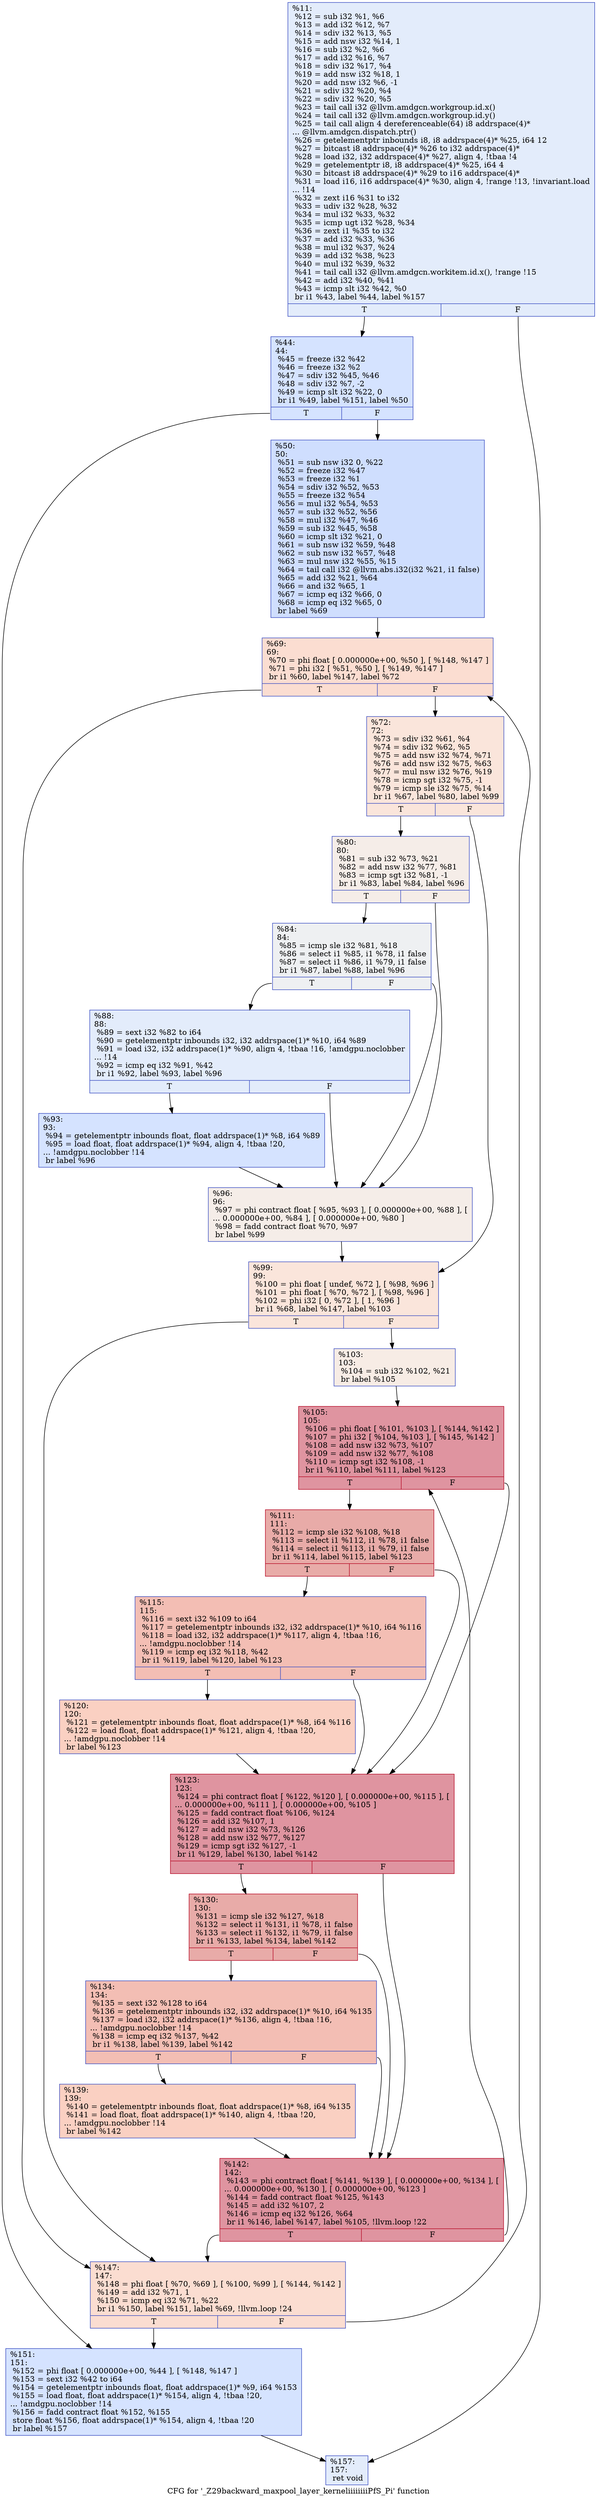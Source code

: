 digraph "CFG for '_Z29backward_maxpool_layer_kerneliiiiiiiiPfS_Pi' function" {
	label="CFG for '_Z29backward_maxpool_layer_kerneliiiiiiiiPfS_Pi' function";

	Node0x5cf60e0 [shape=record,color="#3d50c3ff", style=filled, fillcolor="#bfd3f670",label="{%11:\l  %12 = sub i32 %1, %6\l  %13 = add i32 %12, %7\l  %14 = sdiv i32 %13, %5\l  %15 = add nsw i32 %14, 1\l  %16 = sub i32 %2, %6\l  %17 = add i32 %16, %7\l  %18 = sdiv i32 %17, %4\l  %19 = add nsw i32 %18, 1\l  %20 = add nsw i32 %6, -1\l  %21 = sdiv i32 %20, %4\l  %22 = sdiv i32 %20, %5\l  %23 = tail call i32 @llvm.amdgcn.workgroup.id.x()\l  %24 = tail call i32 @llvm.amdgcn.workgroup.id.y()\l  %25 = tail call align 4 dereferenceable(64) i8 addrspace(4)*\l... @llvm.amdgcn.dispatch.ptr()\l  %26 = getelementptr inbounds i8, i8 addrspace(4)* %25, i64 12\l  %27 = bitcast i8 addrspace(4)* %26 to i32 addrspace(4)*\l  %28 = load i32, i32 addrspace(4)* %27, align 4, !tbaa !4\l  %29 = getelementptr i8, i8 addrspace(4)* %25, i64 4\l  %30 = bitcast i8 addrspace(4)* %29 to i16 addrspace(4)*\l  %31 = load i16, i16 addrspace(4)* %30, align 4, !range !13, !invariant.load\l... !14\l  %32 = zext i16 %31 to i32\l  %33 = udiv i32 %28, %32\l  %34 = mul i32 %33, %32\l  %35 = icmp ugt i32 %28, %34\l  %36 = zext i1 %35 to i32\l  %37 = add i32 %33, %36\l  %38 = mul i32 %37, %24\l  %39 = add i32 %38, %23\l  %40 = mul i32 %39, %32\l  %41 = tail call i32 @llvm.amdgcn.workitem.id.x(), !range !15\l  %42 = add i32 %40, %41\l  %43 = icmp slt i32 %42, %0\l  br i1 %43, label %44, label %157\l|{<s0>T|<s1>F}}"];
	Node0x5cf60e0:s0 -> Node0x5cf9ec0;
	Node0x5cf60e0:s1 -> Node0x5cf9f50;
	Node0x5cf9ec0 [shape=record,color="#3d50c3ff", style=filled, fillcolor="#a1c0ff70",label="{%44:\l44:                                               \l  %45 = freeze i32 %42\l  %46 = freeze i32 %2\l  %47 = sdiv i32 %45, %46\l  %48 = sdiv i32 %7, -2\l  %49 = icmp slt i32 %22, 0\l  br i1 %49, label %151, label %50\l|{<s0>T|<s1>F}}"];
	Node0x5cf9ec0:s0 -> Node0x5cfa350;
	Node0x5cf9ec0:s1 -> Node0x5cfa3a0;
	Node0x5cfa3a0 [shape=record,color="#3d50c3ff", style=filled, fillcolor="#93b5fe70",label="{%50:\l50:                                               \l  %51 = sub nsw i32 0, %22\l  %52 = freeze i32 %47\l  %53 = freeze i32 %1\l  %54 = sdiv i32 %52, %53\l  %55 = freeze i32 %54\l  %56 = mul i32 %54, %53\l  %57 = sub i32 %52, %56\l  %58 = mul i32 %47, %46\l  %59 = sub i32 %45, %58\l  %60 = icmp slt i32 %21, 0\l  %61 = sub nsw i32 %59, %48\l  %62 = sub nsw i32 %57, %48\l  %63 = mul nsw i32 %55, %15\l  %64 = tail call i32 @llvm.abs.i32(i32 %21, i1 false)\l  %65 = add i32 %21, %64\l  %66 = and i32 %65, 1\l  %67 = icmp eq i32 %66, 0\l  %68 = icmp eq i32 %65, 0\l  br label %69\l}"];
	Node0x5cfa3a0 -> Node0x5cf96c0;
	Node0x5cf96c0 [shape=record,color="#3d50c3ff", style=filled, fillcolor="#f7b39670",label="{%69:\l69:                                               \l  %70 = phi float [ 0.000000e+00, %50 ], [ %148, %147 ]\l  %71 = phi i32 [ %51, %50 ], [ %149, %147 ]\l  br i1 %60, label %147, label %72\l|{<s0>T|<s1>F}}"];
	Node0x5cf96c0:s0 -> Node0x5cfbda0;
	Node0x5cf96c0:s1 -> Node0x5cfc000;
	Node0x5cfc000 [shape=record,color="#3d50c3ff", style=filled, fillcolor="#f4c5ad70",label="{%72:\l72:                                               \l  %73 = sdiv i32 %61, %4\l  %74 = sdiv i32 %62, %5\l  %75 = add nsw i32 %74, %71\l  %76 = add nsw i32 %75, %63\l  %77 = mul nsw i32 %76, %19\l  %78 = icmp sgt i32 %75, -1\l  %79 = icmp sle i32 %75, %14\l  br i1 %67, label %80, label %99\l|{<s0>T|<s1>F}}"];
	Node0x5cfc000:s0 -> Node0x5cfc530;
	Node0x5cfc000:s1 -> Node0x5cfc580;
	Node0x5cfc530 [shape=record,color="#3d50c3ff", style=filled, fillcolor="#e8d6cc70",label="{%80:\l80:                                               \l  %81 = sub i32 %73, %21\l  %82 = add nsw i32 %77, %81\l  %83 = icmp sgt i32 %81, -1\l  br i1 %83, label %84, label %96\l|{<s0>T|<s1>F}}"];
	Node0x5cfc530:s0 -> Node0x5cfc870;
	Node0x5cfc530:s1 -> Node0x5cfc8c0;
	Node0x5cfc870 [shape=record,color="#3d50c3ff", style=filled, fillcolor="#d9dce170",label="{%84:\l84:                                               \l  %85 = icmp sle i32 %81, %18\l  %86 = select i1 %85, i1 %78, i1 false\l  %87 = select i1 %86, i1 %79, i1 false\l  br i1 %87, label %88, label %96\l|{<s0>T|<s1>F}}"];
	Node0x5cfc870:s0 -> Node0x5cfcbf0;
	Node0x5cfc870:s1 -> Node0x5cfc8c0;
	Node0x5cfcbf0 [shape=record,color="#3d50c3ff", style=filled, fillcolor="#bfd3f670",label="{%88:\l88:                                               \l  %89 = sext i32 %82 to i64\l  %90 = getelementptr inbounds i32, i32 addrspace(1)* %10, i64 %89\l  %91 = load i32, i32 addrspace(1)* %90, align 4, !tbaa !16, !amdgpu.noclobber\l... !14\l  %92 = icmp eq i32 %91, %42\l  br i1 %92, label %93, label %96\l|{<s0>T|<s1>F}}"];
	Node0x5cfcbf0:s0 -> Node0x5cfd6f0;
	Node0x5cfcbf0:s1 -> Node0x5cfc8c0;
	Node0x5cfd6f0 [shape=record,color="#3d50c3ff", style=filled, fillcolor="#a1c0ff70",label="{%93:\l93:                                               \l  %94 = getelementptr inbounds float, float addrspace(1)* %8, i64 %89\l  %95 = load float, float addrspace(1)* %94, align 4, !tbaa !20,\l... !amdgpu.noclobber !14\l  br label %96\l}"];
	Node0x5cfd6f0 -> Node0x5cfc8c0;
	Node0x5cfc8c0 [shape=record,color="#3d50c3ff", style=filled, fillcolor="#e8d6cc70",label="{%96:\l96:                                               \l  %97 = phi contract float [ %95, %93 ], [ 0.000000e+00, %88 ], [\l... 0.000000e+00, %84 ], [ 0.000000e+00, %80 ]\l  %98 = fadd contract float %70, %97\l  br label %99\l}"];
	Node0x5cfc8c0 -> Node0x5cfc580;
	Node0x5cfc580 [shape=record,color="#3d50c3ff", style=filled, fillcolor="#f4c5ad70",label="{%99:\l99:                                               \l  %100 = phi float [ undef, %72 ], [ %98, %96 ]\l  %101 = phi float [ %70, %72 ], [ %98, %96 ]\l  %102 = phi i32 [ 0, %72 ], [ 1, %96 ]\l  br i1 %68, label %147, label %103\l|{<s0>T|<s1>F}}"];
	Node0x5cfc580:s0 -> Node0x5cfbda0;
	Node0x5cfc580:s1 -> Node0x5cfe310;
	Node0x5cfe310 [shape=record,color="#3d50c3ff", style=filled, fillcolor="#ecd3c570",label="{%103:\l103:                                              \l  %104 = sub i32 %102, %21\l  br label %105\l}"];
	Node0x5cfe310 -> Node0x5cfe4a0;
	Node0x5cfe4a0 [shape=record,color="#b70d28ff", style=filled, fillcolor="#b70d2870",label="{%105:\l105:                                              \l  %106 = phi float [ %101, %103 ], [ %144, %142 ]\l  %107 = phi i32 [ %104, %103 ], [ %145, %142 ]\l  %108 = add nsw i32 %73, %107\l  %109 = add nsw i32 %77, %108\l  %110 = icmp sgt i32 %108, -1\l  br i1 %110, label %111, label %123\l|{<s0>T|<s1>F}}"];
	Node0x5cfe4a0:s0 -> Node0x5cfe930;
	Node0x5cfe4a0:s1 -> Node0x5cfe9c0;
	Node0x5cfe930 [shape=record,color="#b70d28ff", style=filled, fillcolor="#cc403a70",label="{%111:\l111:                                              \l  %112 = icmp sle i32 %108, %18\l  %113 = select i1 %112, i1 %78, i1 false\l  %114 = select i1 %113, i1 %79, i1 false\l  br i1 %114, label %115, label %123\l|{<s0>T|<s1>F}}"];
	Node0x5cfe930:s0 -> Node0x5cfecf0;
	Node0x5cfe930:s1 -> Node0x5cfe9c0;
	Node0x5cfecf0 [shape=record,color="#3d50c3ff", style=filled, fillcolor="#e36c5570",label="{%115:\l115:                                              \l  %116 = sext i32 %109 to i64\l  %117 = getelementptr inbounds i32, i32 addrspace(1)* %10, i64 %116\l  %118 = load i32, i32 addrspace(1)* %117, align 4, !tbaa !16,\l... !amdgpu.noclobber !14\l  %119 = icmp eq i32 %118, %42\l  br i1 %119, label %120, label %123\l|{<s0>T|<s1>F}}"];
	Node0x5cfecf0:s0 -> Node0x5cff610;
	Node0x5cfecf0:s1 -> Node0x5cfe9c0;
	Node0x5cff610 [shape=record,color="#3d50c3ff", style=filled, fillcolor="#f3947570",label="{%120:\l120:                                              \l  %121 = getelementptr inbounds float, float addrspace(1)* %8, i64 %116\l  %122 = load float, float addrspace(1)* %121, align 4, !tbaa !20,\l... !amdgpu.noclobber !14\l  br label %123\l}"];
	Node0x5cff610 -> Node0x5cfe9c0;
	Node0x5cfe9c0 [shape=record,color="#b70d28ff", style=filled, fillcolor="#b70d2870",label="{%123:\l123:                                              \l  %124 = phi contract float [ %122, %120 ], [ 0.000000e+00, %115 ], [\l... 0.000000e+00, %111 ], [ 0.000000e+00, %105 ]\l  %125 = fadd contract float %106, %124\l  %126 = add i32 %107, 1\l  %127 = add nsw i32 %73, %126\l  %128 = add nsw i32 %77, %127\l  %129 = icmp sgt i32 %127, -1\l  br i1 %129, label %130, label %142\l|{<s0>T|<s1>F}}"];
	Node0x5cfe9c0:s0 -> Node0x5cfae60;
	Node0x5cfe9c0:s1 -> Node0x5cfe560;
	Node0x5cfae60 [shape=record,color="#b70d28ff", style=filled, fillcolor="#cc403a70",label="{%130:\l130:                                              \l  %131 = icmp sle i32 %127, %18\l  %132 = select i1 %131, i1 %78, i1 false\l  %133 = select i1 %132, i1 %79, i1 false\l  br i1 %133, label %134, label %142\l|{<s0>T|<s1>F}}"];
	Node0x5cfae60:s0 -> Node0x5cfb150;
	Node0x5cfae60:s1 -> Node0x5cfe560;
	Node0x5cfb150 [shape=record,color="#3d50c3ff", style=filled, fillcolor="#e36c5570",label="{%134:\l134:                                              \l  %135 = sext i32 %128 to i64\l  %136 = getelementptr inbounds i32, i32 addrspace(1)* %10, i64 %135\l  %137 = load i32, i32 addrspace(1)* %136, align 4, !tbaa !16,\l... !amdgpu.noclobber !14\l  %138 = icmp eq i32 %137, %42\l  br i1 %138, label %139, label %142\l|{<s0>T|<s1>F}}"];
	Node0x5cfb150:s0 -> Node0x5d00cf0;
	Node0x5cfb150:s1 -> Node0x5cfe560;
	Node0x5d00cf0 [shape=record,color="#3d50c3ff", style=filled, fillcolor="#f3947570",label="{%139:\l139:                                              \l  %140 = getelementptr inbounds float, float addrspace(1)* %8, i64 %135\l  %141 = load float, float addrspace(1)* %140, align 4, !tbaa !20,\l... !amdgpu.noclobber !14\l  br label %142\l}"];
	Node0x5d00cf0 -> Node0x5cfe560;
	Node0x5cfe560 [shape=record,color="#b70d28ff", style=filled, fillcolor="#b70d2870",label="{%142:\l142:                                              \l  %143 = phi contract float [ %141, %139 ], [ 0.000000e+00, %134 ], [\l... 0.000000e+00, %130 ], [ 0.000000e+00, %123 ]\l  %144 = fadd contract float %125, %143\l  %145 = add i32 %107, 2\l  %146 = icmp eq i32 %126, %64\l  br i1 %146, label %147, label %105, !llvm.loop !22\l|{<s0>T|<s1>F}}"];
	Node0x5cfe560:s0 -> Node0x5cfbda0;
	Node0x5cfe560:s1 -> Node0x5cfe4a0;
	Node0x5cfbda0 [shape=record,color="#3d50c3ff", style=filled, fillcolor="#f7b39670",label="{%147:\l147:                                              \l  %148 = phi float [ %70, %69 ], [ %100, %99 ], [ %144, %142 ]\l  %149 = add i32 %71, 1\l  %150 = icmp eq i32 %71, %22\l  br i1 %150, label %151, label %69, !llvm.loop !24\l|{<s0>T|<s1>F}}"];
	Node0x5cfbda0:s0 -> Node0x5cfa350;
	Node0x5cfbda0:s1 -> Node0x5cf96c0;
	Node0x5cfa350 [shape=record,color="#3d50c3ff", style=filled, fillcolor="#a1c0ff70",label="{%151:\l151:                                              \l  %152 = phi float [ 0.000000e+00, %44 ], [ %148, %147 ]\l  %153 = sext i32 %42 to i64\l  %154 = getelementptr inbounds float, float addrspace(1)* %9, i64 %153\l  %155 = load float, float addrspace(1)* %154, align 4, !tbaa !20,\l... !amdgpu.noclobber !14\l  %156 = fadd contract float %152, %155\l  store float %156, float addrspace(1)* %154, align 4, !tbaa !20\l  br label %157\l}"];
	Node0x5cfa350 -> Node0x5cf9f50;
	Node0x5cf9f50 [shape=record,color="#3d50c3ff", style=filled, fillcolor="#bfd3f670",label="{%157:\l157:                                              \l  ret void\l}"];
}
